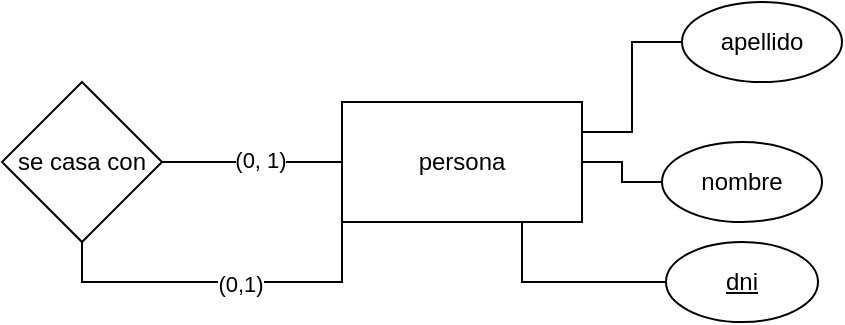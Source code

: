 <mxfile version="28.1.2">
  <diagram name="Página-1" id="xDBJKnbxobGS_nnI6Lg0">
    <mxGraphModel dx="449" dy="295" grid="1" gridSize="10" guides="1" tooltips="1" connect="1" arrows="1" fold="1" page="1" pageScale="1" pageWidth="827" pageHeight="1169" math="0" shadow="0">
      <root>
        <mxCell id="0" />
        <mxCell id="1" parent="0" />
        <mxCell id="UADjT9dSwcFjDHm_H1Y0-7" style="edgeStyle=orthogonalEdgeStyle;rounded=0;orthogonalLoop=1;jettySize=auto;html=1;exitX=1;exitY=0.25;exitDx=0;exitDy=0;entryX=0;entryY=0.5;entryDx=0;entryDy=0;endArrow=none;endFill=0;" edge="1" parent="1" source="UADjT9dSwcFjDHm_H1Y0-1" target="UADjT9dSwcFjDHm_H1Y0-6">
          <mxGeometry relative="1" as="geometry" />
        </mxCell>
        <mxCell id="UADjT9dSwcFjDHm_H1Y0-8" style="edgeStyle=orthogonalEdgeStyle;rounded=0;orthogonalLoop=1;jettySize=auto;html=1;exitX=1;exitY=0.5;exitDx=0;exitDy=0;endArrow=none;endFill=0;" edge="1" parent="1" source="UADjT9dSwcFjDHm_H1Y0-1" target="UADjT9dSwcFjDHm_H1Y0-5">
          <mxGeometry relative="1" as="geometry" />
        </mxCell>
        <mxCell id="UADjT9dSwcFjDHm_H1Y0-9" style="edgeStyle=orthogonalEdgeStyle;rounded=0;orthogonalLoop=1;jettySize=auto;html=1;exitX=0.75;exitY=1;exitDx=0;exitDy=0;entryX=0;entryY=0.5;entryDx=0;entryDy=0;endArrow=none;endFill=0;" edge="1" parent="1" source="UADjT9dSwcFjDHm_H1Y0-1" target="UADjT9dSwcFjDHm_H1Y0-4">
          <mxGeometry relative="1" as="geometry" />
        </mxCell>
        <mxCell id="UADjT9dSwcFjDHm_H1Y0-11" style="edgeStyle=orthogonalEdgeStyle;rounded=0;orthogonalLoop=1;jettySize=auto;html=1;exitX=0;exitY=0.5;exitDx=0;exitDy=0;entryX=1;entryY=0.5;entryDx=0;entryDy=0;endArrow=none;endFill=0;" edge="1" parent="1" source="UADjT9dSwcFjDHm_H1Y0-1" target="UADjT9dSwcFjDHm_H1Y0-10">
          <mxGeometry relative="1" as="geometry" />
        </mxCell>
        <mxCell id="UADjT9dSwcFjDHm_H1Y0-16" value="(0, 1)" style="edgeLabel;html=1;align=center;verticalAlign=middle;resizable=0;points=[];" vertex="1" connectable="0" parent="UADjT9dSwcFjDHm_H1Y0-11">
          <mxGeometry x="-0.082" y="-1" relative="1" as="geometry">
            <mxPoint as="offset" />
          </mxGeometry>
        </mxCell>
        <mxCell id="UADjT9dSwcFjDHm_H1Y0-1" value="persona" style="rounded=0;whiteSpace=wrap;html=1;" vertex="1" parent="1">
          <mxGeometry x="310" y="180" width="120" height="60" as="geometry" />
        </mxCell>
        <mxCell id="UADjT9dSwcFjDHm_H1Y0-4" value="&lt;u&gt;dni&lt;/u&gt;" style="ellipse;whiteSpace=wrap;html=1;" vertex="1" parent="1">
          <mxGeometry x="472" y="250" width="76" height="40" as="geometry" />
        </mxCell>
        <mxCell id="UADjT9dSwcFjDHm_H1Y0-5" value="nombre" style="ellipse;whiteSpace=wrap;html=1;" vertex="1" parent="1">
          <mxGeometry x="470" y="200" width="80" height="40" as="geometry" />
        </mxCell>
        <mxCell id="UADjT9dSwcFjDHm_H1Y0-6" value="apellido" style="ellipse;whiteSpace=wrap;html=1;" vertex="1" parent="1">
          <mxGeometry x="480" y="130" width="80" height="40" as="geometry" />
        </mxCell>
        <mxCell id="UADjT9dSwcFjDHm_H1Y0-15" style="edgeStyle=orthogonalEdgeStyle;rounded=0;orthogonalLoop=1;jettySize=auto;html=1;exitX=0.5;exitY=1;exitDx=0;exitDy=0;entryX=0;entryY=1;entryDx=0;entryDy=0;endArrow=none;endFill=0;" edge="1" parent="1" source="UADjT9dSwcFjDHm_H1Y0-10" target="UADjT9dSwcFjDHm_H1Y0-1">
          <mxGeometry relative="1" as="geometry" />
        </mxCell>
        <mxCell id="UADjT9dSwcFjDHm_H1Y0-17" value="(0,1)" style="edgeLabel;html=1;align=center;verticalAlign=middle;resizable=0;points=[];" vertex="1" connectable="0" parent="UADjT9dSwcFjDHm_H1Y0-15">
          <mxGeometry x="0.096" y="-1" relative="1" as="geometry">
            <mxPoint as="offset" />
          </mxGeometry>
        </mxCell>
        <mxCell id="UADjT9dSwcFjDHm_H1Y0-10" value="se casa con" style="rhombus;whiteSpace=wrap;html=1;" vertex="1" parent="1">
          <mxGeometry x="140" y="170" width="80" height="80" as="geometry" />
        </mxCell>
      </root>
    </mxGraphModel>
  </diagram>
</mxfile>

